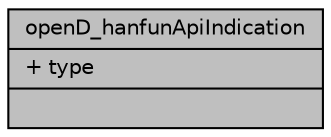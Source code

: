 digraph "openD_hanfunApiIndication"
{
  edge [fontname="Helvetica",fontsize="10",labelfontname="Helvetica",labelfontsize="10"];
  node [fontname="Helvetica",fontsize="10",shape=record];
  Node7 [label="{openD_hanfunApiIndication\n|+ type\l|}",height=0.2,width=0.4,color="black", fillcolor="grey75", style="filled", fontcolor="black"];
}
